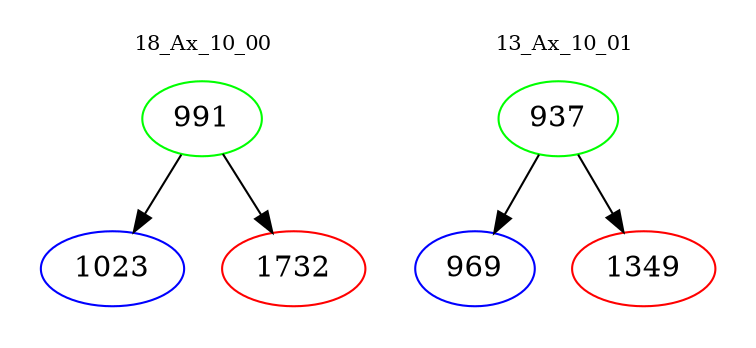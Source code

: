 digraph{
subgraph cluster_0 {
color = white
label = "18_Ax_10_00";
fontsize=10;
T0_991 [label="991", color="green"]
T0_991 -> T0_1023 [color="black"]
T0_1023 [label="1023", color="blue"]
T0_991 -> T0_1732 [color="black"]
T0_1732 [label="1732", color="red"]
}
subgraph cluster_1 {
color = white
label = "13_Ax_10_01";
fontsize=10;
T1_937 [label="937", color="green"]
T1_937 -> T1_969 [color="black"]
T1_969 [label="969", color="blue"]
T1_937 -> T1_1349 [color="black"]
T1_1349 [label="1349", color="red"]
}
}
